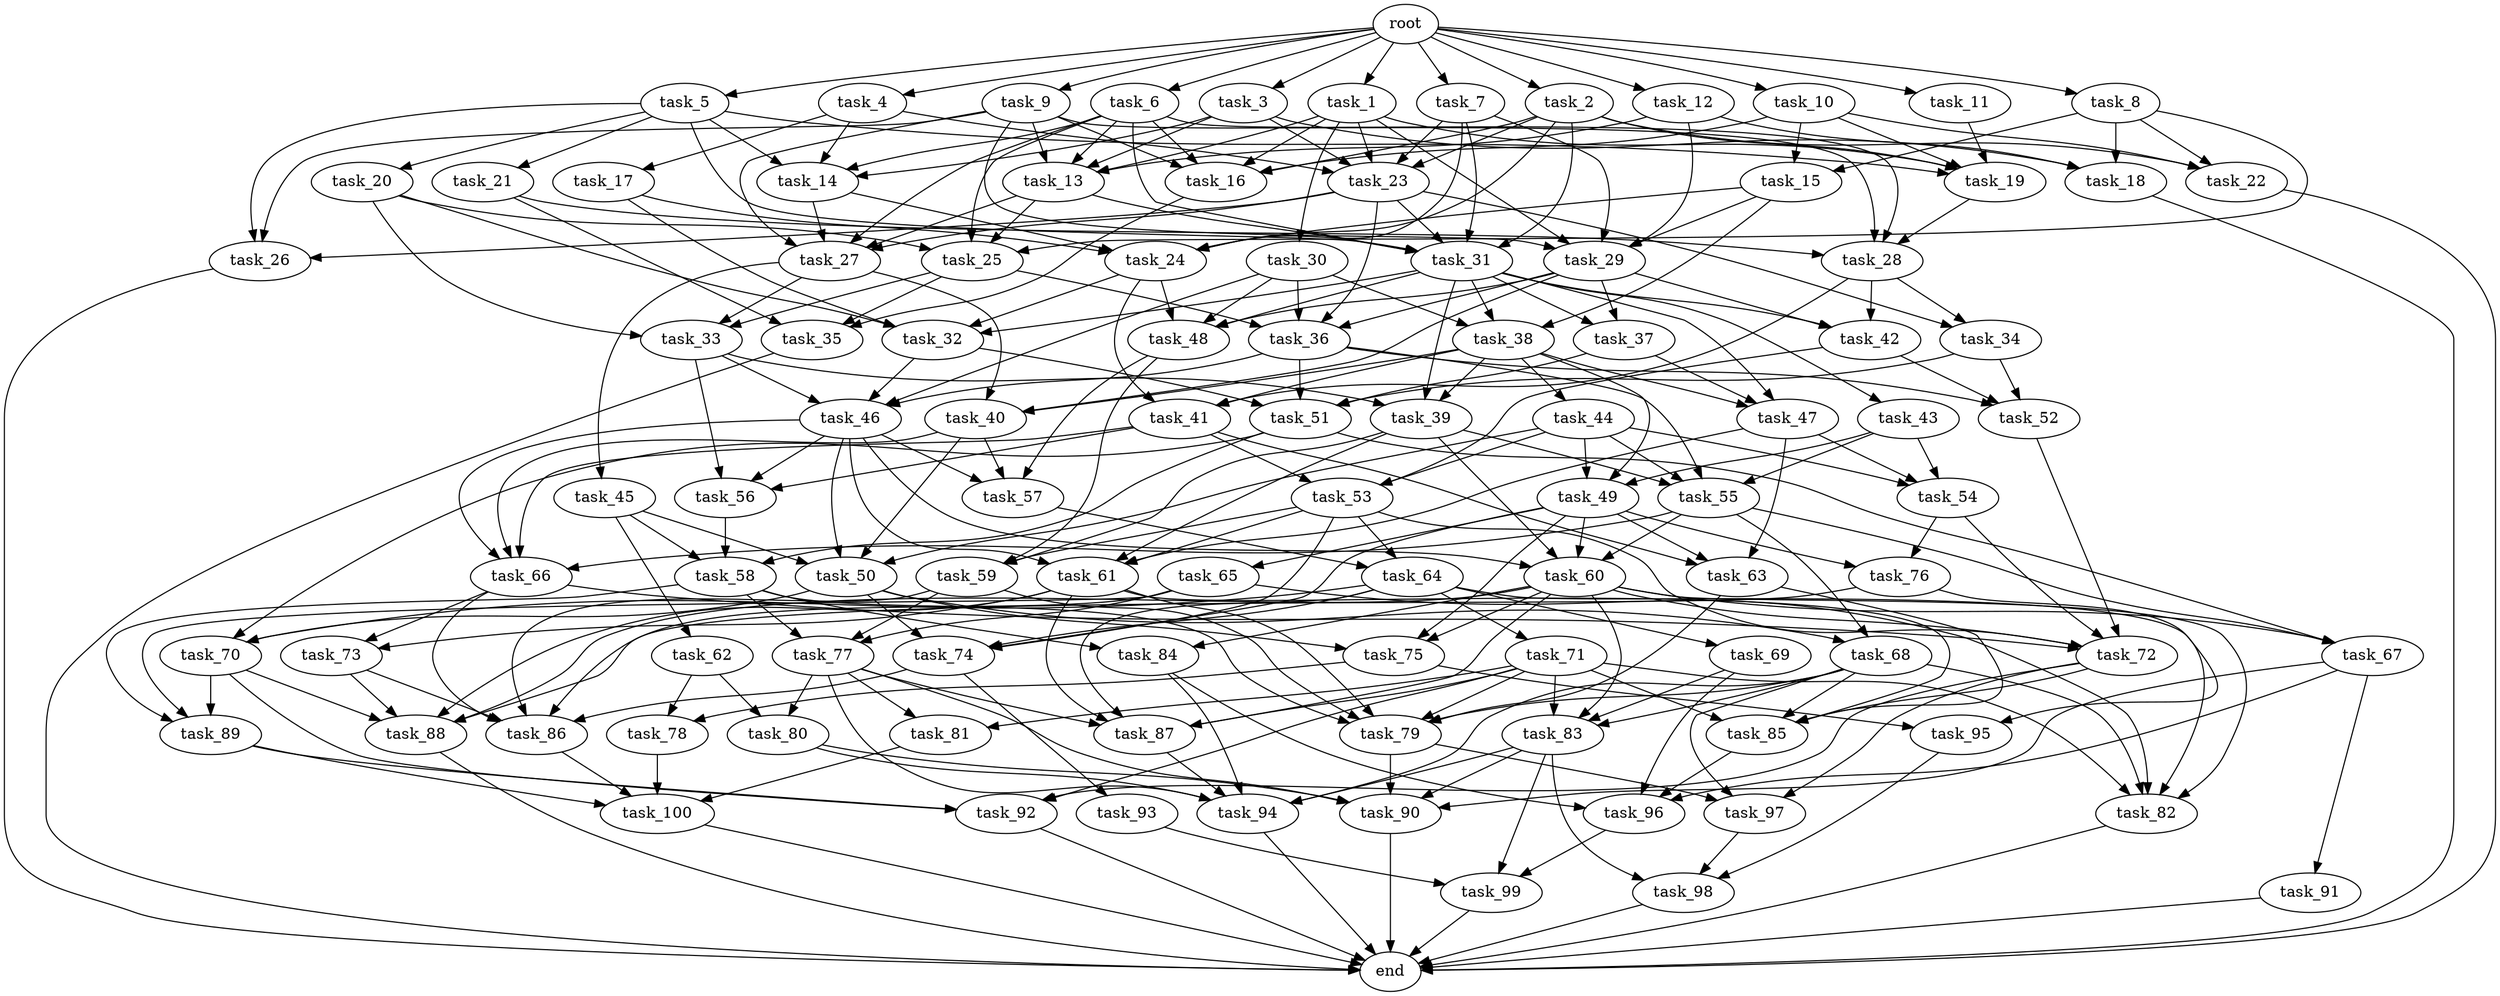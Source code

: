digraph G {
  task_68 [size="4.476180e+11"];
  task_92 [size="1.993719e+11"];
  task_59 [size="8.848187e+11"];
  task_35 [size="8.412101e+11"];
  task_28 [size="2.714855e+11"];
  task_44 [size="3.795632e+11"];
  task_36 [size="1.104647e+11"];
  task_24 [size="8.115058e+11"];
  task_55 [size="6.832679e+11"];
  task_47 [size="3.147349e+11"];
  task_94 [size="4.754585e+11"];
  task_88 [size="4.896079e+11"];
  task_22 [size="1.747343e+11"];
  task_38 [size="9.505687e+11"];
  task_2 [size="6.151439e+11"];
  task_65 [size="5.015803e+11"];
  task_63 [size="9.280329e+11"];
  task_53 [size="8.991856e+11"];
  task_26 [size="4.538661e+11"];
  root [size="0.000000e+00"];
  task_85 [size="5.322420e+11"];
  task_66 [size="9.864154e+11"];
  task_9 [size="4.657814e+11"];
  task_41 [size="6.678395e+11"];
  task_4 [size="1.748274e+11"];
  task_19 [size="9.708734e+11"];
  task_50 [size="1.693975e+11"];
  task_48 [size="8.446414e+11"];
  task_31 [size="4.160192e+11"];
  task_77 [size="6.341174e+11"];
  task_74 [size="7.724489e+11"];
  task_46 [size="6.372494e+11"];
  task_37 [size="7.978412e+11"];
  task_73 [size="3.446316e+11"];
  task_49 [size="6.279160e+11"];
  task_79 [size="2.470762e+11"];
  task_71 [size="1.164014e+11"];
  task_23 [size="7.401237e+10"];
  task_42 [size="9.730465e+11"];
  task_25 [size="7.945159e+11"];
  task_96 [size="7.262906e+11"];
  task_18 [size="6.234968e+11"];
  task_1 [size="7.194128e+11"];
  task_89 [size="1.537389e+11"];
  task_10 [size="2.725147e+11"];
  task_6 [size="1.866946e+11"];
  task_67 [size="7.240271e+11"];
  task_58 [size="8.389569e+11"];
  task_98 [size="4.971904e+11"];
  task_83 [size="6.700175e+11"];
  task_30 [size="4.281912e+11"];
  task_99 [size="2.687519e+11"];
  task_76 [size="6.917165e+11"];
  task_29 [size="5.524343e+11"];
  task_62 [size="6.864698e+11"];
  task_81 [size="2.222850e+11"];
  task_14 [size="3.899684e+10"];
  task_45 [size="4.293868e+11"];
  task_12 [size="2.600571e+11"];
  task_75 [size="6.257180e+11"];
  task_13 [size="6.554987e+11"];
  task_52 [size="6.652196e+11"];
  task_15 [size="3.886026e+11"];
  task_84 [size="6.716350e+11"];
  task_97 [size="2.359059e+11"];
  task_93 [size="6.729061e+11"];
  task_16 [size="7.133660e+11"];
  task_43 [size="5.538251e+11"];
  task_17 [size="6.889334e+11"];
  task_60 [size="9.576921e+11"];
  task_91 [size="2.282280e+11"];
  task_27 [size="7.123987e+11"];
  end [size="0.000000e+00"];
  task_34 [size="3.047223e+11"];
  task_57 [size="5.168114e+11"];
  task_3 [size="1.266959e+10"];
  task_39 [size="2.146815e+11"];
  task_56 [size="3.394555e+11"];
  task_21 [size="8.742955e+11"];
  task_90 [size="2.343679e+11"];
  task_32 [size="1.573699e+11"];
  task_20 [size="1.172677e+10"];
  task_64 [size="9.985023e+11"];
  task_7 [size="6.573816e+11"];
  task_8 [size="2.259076e+11"];
  task_51 [size="6.446896e+11"];
  task_86 [size="8.711661e+11"];
  task_72 [size="1.734944e+11"];
  task_40 [size="6.612185e+11"];
  task_80 [size="1.128502e+11"];
  task_82 [size="8.327799e+11"];
  task_5 [size="4.103288e+11"];
  task_78 [size="8.793282e+11"];
  task_95 [size="1.610383e+11"];
  task_87 [size="9.506247e+11"];
  task_61 [size="4.786269e+11"];
  task_70 [size="9.551216e+11"];
  task_54 [size="6.608405e+11"];
  task_11 [size="3.683612e+11"];
  task_100 [size="3.245659e+11"];
  task_69 [size="4.000013e+11"];
  task_33 [size="2.561405e+11"];

  task_68 -> task_97 [size="7.863530e+07"];
  task_68 -> task_94 [size="7.924308e+07"];
  task_68 -> task_79 [size="4.117937e+07"];
  task_68 -> task_82 [size="1.665560e+08"];
  task_68 -> task_83 [size="1.675044e+08"];
  task_68 -> task_85 [size="1.064484e+08"];
  task_92 -> end [size="1.000000e-12"];
  task_59 -> task_77 [size="2.113725e+08"];
  task_59 -> task_79 [size="4.117937e+07"];
  task_59 -> task_86 [size="1.742332e+08"];
  task_35 -> end [size="1.000000e-12"];
  task_28 -> task_34 [size="1.523611e+08"];
  task_28 -> task_41 [size="2.226132e+08"];
  task_28 -> task_42 [size="3.243488e+08"];
  task_44 -> task_49 [size="2.093053e+08"];
  task_44 -> task_54 [size="2.202802e+08"];
  task_44 -> task_55 [size="1.708170e+08"];
  task_44 -> task_50 [size="4.234936e+07"];
  task_44 -> task_53 [size="2.997285e+08"];
  task_36 -> task_51 [size="1.611724e+08"];
  task_36 -> task_52 [size="2.217399e+08"];
  task_36 -> task_55 [size="1.708170e+08"];
  task_36 -> task_46 [size="1.593124e+08"];
  task_24 -> task_32 [size="3.934246e+07"];
  task_24 -> task_48 [size="2.111604e+08"];
  task_24 -> task_41 [size="2.226132e+08"];
  task_55 -> task_66 [size="2.466038e+08"];
  task_55 -> task_68 [size="2.238090e+08"];
  task_55 -> task_67 [size="2.413424e+08"];
  task_55 -> task_60 [size="2.394230e+08"];
  task_47 -> task_54 [size="2.202802e+08"];
  task_47 -> task_63 [size="3.093443e+08"];
  task_47 -> task_61 [size="1.196567e+08"];
  task_94 -> end [size="1.000000e-12"];
  task_88 -> end [size="1.000000e-12"];
  task_22 -> end [size="1.000000e-12"];
  task_38 -> task_44 [size="3.795632e+08"];
  task_38 -> task_39 [size="7.156050e+07"];
  task_38 -> task_40 [size="2.204062e+08"];
  task_38 -> task_41 [size="2.226132e+08"];
  task_38 -> task_49 [size="2.093053e+08"];
  task_38 -> task_47 [size="1.049116e+08"];
  task_2 -> task_31 [size="6.933654e+07"];
  task_2 -> task_22 [size="5.824477e+07"];
  task_2 -> task_23 [size="1.480247e+07"];
  task_2 -> task_19 [size="1.941747e+08"];
  task_2 -> task_24 [size="1.623012e+08"];
  task_2 -> task_16 [size="1.426732e+08"];
  task_65 -> task_77 [size="2.113725e+08"];
  task_65 -> task_89 [size="5.124630e+07"];
  task_65 -> task_82 [size="1.665560e+08"];
  task_65 -> task_86 [size="1.742332e+08"];
  task_63 -> task_79 [size="4.117937e+07"];
  task_63 -> task_85 [size="1.064484e+08"];
  task_53 -> task_59 [size="2.949396e+08"];
  task_53 -> task_72 [size="3.469888e+07"];
  task_53 -> task_74 [size="1.931122e+08"];
  task_53 -> task_61 [size="1.196567e+08"];
  task_53 -> task_64 [size="4.992511e+08"];
  task_26 -> end [size="1.000000e-12"];
  root -> task_3 [size="1.000000e-12"];
  root -> task_9 [size="1.000000e-12"];
  root -> task_4 [size="1.000000e-12"];
  root -> task_2 [size="1.000000e-12"];
  root -> task_7 [size="1.000000e-12"];
  root -> task_8 [size="1.000000e-12"];
  root -> task_11 [size="1.000000e-12"];
  root -> task_1 [size="1.000000e-12"];
  root -> task_12 [size="1.000000e-12"];
  root -> task_10 [size="1.000000e-12"];
  root -> task_6 [size="1.000000e-12"];
  root -> task_5 [size="1.000000e-12"];
  task_85 -> task_96 [size="1.815726e+08"];
  task_66 -> task_86 [size="1.742332e+08"];
  task_66 -> task_72 [size="3.469888e+07"];
  task_66 -> task_73 [size="1.723158e+08"];
  task_9 -> task_26 [size="1.512887e+08"];
  task_9 -> task_27 [size="1.424797e+08"];
  task_9 -> task_28 [size="6.787137e+07"];
  task_9 -> task_13 [size="1.310997e+08"];
  task_9 -> task_16 [size="1.426732e+08"];
  task_9 -> task_29 [size="1.104869e+08"];
  task_41 -> task_56 [size="1.131518e+08"];
  task_41 -> task_63 [size="3.093443e+08"];
  task_41 -> task_66 [size="2.466038e+08"];
  task_41 -> task_53 [size="2.997285e+08"];
  task_4 -> task_17 [size="6.889334e+08"];
  task_4 -> task_23 [size="1.480247e+07"];
  task_4 -> task_14 [size="9.749209e+06"];
  task_19 -> task_28 [size="6.787137e+07"];
  task_50 -> task_70 [size="3.183739e+08"];
  task_50 -> task_68 [size="2.238090e+08"];
  task_50 -> task_75 [size="2.085727e+08"];
  task_50 -> task_74 [size="1.931122e+08"];
  task_48 -> task_59 [size="2.949396e+08"];
  task_48 -> task_57 [size="1.722705e+08"];
  task_31 -> task_39 [size="7.156050e+07"];
  task_31 -> task_48 [size="2.111604e+08"];
  task_31 -> task_37 [size="3.989206e+08"];
  task_31 -> task_47 [size="1.049116e+08"];
  task_31 -> task_42 [size="3.243488e+08"];
  task_31 -> task_32 [size="3.934246e+07"];
  task_31 -> task_38 [size="3.168562e+08"];
  task_31 -> task_43 [size="5.538251e+08"];
  task_77 -> task_80 [size="5.642508e+07"];
  task_77 -> task_87 [size="1.901249e+08"];
  task_77 -> task_81 [size="1.111425e+08"];
  task_77 -> task_90 [size="4.687358e+07"];
  task_77 -> task_94 [size="7.924308e+07"];
  task_74 -> task_86 [size="1.742332e+08"];
  task_74 -> task_93 [size="6.729061e+08"];
  task_46 -> task_56 [size="1.131518e+08"];
  task_46 -> task_66 [size="2.466038e+08"];
  task_46 -> task_50 [size="4.234936e+07"];
  task_46 -> task_61 [size="1.196567e+08"];
  task_46 -> task_60 [size="2.394230e+08"];
  task_46 -> task_57 [size="1.722705e+08"];
  task_37 -> task_51 [size="1.611724e+08"];
  task_37 -> task_47 [size="1.049116e+08"];
  task_73 -> task_88 [size="9.792159e+07"];
  task_73 -> task_86 [size="1.742332e+08"];
  task_49 -> task_65 [size="5.015803e+08"];
  task_49 -> task_63 [size="3.093443e+08"];
  task_49 -> task_60 [size="2.394230e+08"];
  task_49 -> task_74 [size="1.931122e+08"];
  task_49 -> task_75 [size="2.085727e+08"];
  task_49 -> task_76 [size="3.458582e+08"];
  task_79 -> task_97 [size="7.863530e+07"];
  task_79 -> task_90 [size="4.687358e+07"];
  task_71 -> task_87 [size="1.901249e+08"];
  task_71 -> task_81 [size="1.111425e+08"];
  task_71 -> task_92 [size="4.984298e+07"];
  task_71 -> task_79 [size="4.117937e+07"];
  task_71 -> task_82 [size="1.665560e+08"];
  task_71 -> task_83 [size="1.675044e+08"];
  task_71 -> task_85 [size="1.064484e+08"];
  task_23 -> task_27 [size="1.424797e+08"];
  task_23 -> task_26 [size="1.512887e+08"];
  task_23 -> task_36 [size="2.761617e+07"];
  task_23 -> task_31 [size="6.933654e+07"];
  task_23 -> task_34 [size="1.523611e+08"];
  task_42 -> task_52 [size="2.217399e+08"];
  task_42 -> task_53 [size="2.997285e+08"];
  task_25 -> task_33 [size="8.538018e+07"];
  task_25 -> task_36 [size="2.761617e+07"];
  task_25 -> task_35 [size="2.804034e+08"];
  task_96 -> task_99 [size="8.958397e+07"];
  task_18 -> end [size="1.000000e-12"];
  task_1 -> task_16 [size="1.426732e+08"];
  task_1 -> task_30 [size="4.281912e+08"];
  task_1 -> task_23 [size="1.480247e+07"];
  task_1 -> task_13 [size="1.310997e+08"];
  task_1 -> task_19 [size="1.941747e+08"];
  task_1 -> task_29 [size="1.104869e+08"];
  task_89 -> task_92 [size="4.984298e+07"];
  task_89 -> task_100 [size="8.114148e+07"];
  task_10 -> task_15 [size="1.943013e+08"];
  task_10 -> task_22 [size="5.824477e+07"];
  task_10 -> task_19 [size="1.941747e+08"];
  task_10 -> task_16 [size="1.426732e+08"];
  task_6 -> task_25 [size="1.986290e+08"];
  task_6 -> task_16 [size="1.426732e+08"];
  task_6 -> task_14 [size="9.749209e+06"];
  task_6 -> task_27 [size="1.424797e+08"];
  task_6 -> task_28 [size="6.787137e+07"];
  task_6 -> task_13 [size="1.310997e+08"];
  task_6 -> task_31 [size="6.933654e+07"];
  task_67 -> task_91 [size="2.282280e+08"];
  task_67 -> task_96 [size="1.815726e+08"];
  task_67 -> task_90 [size="4.687358e+07"];
  task_58 -> task_77 [size="2.113725e+08"];
  task_58 -> task_79 [size="4.117937e+07"];
  task_58 -> task_84 [size="3.358175e+08"];
  task_58 -> task_89 [size="5.124630e+07"];
  task_98 -> end [size="1.000000e-12"];
  task_83 -> task_98 [size="1.657301e+08"];
  task_83 -> task_99 [size="8.958397e+07"];
  task_83 -> task_90 [size="4.687358e+07"];
  task_83 -> task_94 [size="7.924308e+07"];
  task_30 -> task_38 [size="3.168562e+08"];
  task_30 -> task_48 [size="2.111604e+08"];
  task_30 -> task_36 [size="2.761617e+07"];
  task_30 -> task_46 [size="1.593124e+08"];
  task_99 -> end [size="1.000000e-12"];
  task_76 -> task_88 [size="9.792159e+07"];
  task_76 -> task_95 [size="8.051915e+07"];
  task_29 -> task_48 [size="2.111604e+08"];
  task_29 -> task_37 [size="3.989206e+08"];
  task_29 -> task_36 [size="2.761617e+07"];
  task_29 -> task_40 [size="2.204062e+08"];
  task_29 -> task_42 [size="3.243488e+08"];
  task_62 -> task_78 [size="4.396641e+08"];
  task_62 -> task_80 [size="5.642508e+07"];
  task_81 -> task_100 [size="8.114148e+07"];
  task_14 -> task_27 [size="1.424797e+08"];
  task_14 -> task_24 [size="1.623012e+08"];
  task_45 -> task_62 [size="6.864698e+08"];
  task_45 -> task_58 [size="2.796523e+08"];
  task_45 -> task_50 [size="4.234936e+07"];
  task_12 -> task_18 [size="2.078323e+08"];
  task_12 -> task_13 [size="1.310997e+08"];
  task_12 -> task_29 [size="1.104869e+08"];
  task_75 -> task_78 [size="4.396641e+08"];
  task_75 -> task_95 [size="8.051915e+07"];
  task_13 -> task_25 [size="1.986290e+08"];
  task_13 -> task_27 [size="1.424797e+08"];
  task_13 -> task_31 [size="6.933654e+07"];
  task_52 -> task_72 [size="3.469888e+07"];
  task_15 -> task_38 [size="3.168562e+08"];
  task_15 -> task_24 [size="1.623012e+08"];
  task_15 -> task_29 [size="1.104869e+08"];
  task_84 -> task_96 [size="1.815726e+08"];
  task_84 -> task_94 [size="7.924308e+07"];
  task_97 -> task_98 [size="1.657301e+08"];
  task_93 -> task_99 [size="8.958397e+07"];
  task_16 -> task_35 [size="2.804034e+08"];
  task_43 -> task_49 [size="2.093053e+08"];
  task_43 -> task_54 [size="2.202802e+08"];
  task_43 -> task_55 [size="1.708170e+08"];
  task_17 -> task_32 [size="3.934246e+07"];
  task_17 -> task_24 [size="1.623012e+08"];
  task_60 -> task_72 [size="3.469888e+07"];
  task_60 -> task_84 [size="3.358175e+08"];
  task_60 -> task_88 [size="9.792159e+07"];
  task_60 -> task_82 [size="1.665560e+08"];
  task_60 -> task_75 [size="2.085727e+08"];
  task_60 -> task_83 [size="1.675044e+08"];
  task_60 -> task_67 [size="2.413424e+08"];
  task_60 -> task_87 [size="1.901249e+08"];
  task_91 -> end [size="1.000000e-12"];
  task_27 -> task_45 [size="4.293868e+08"];
  task_27 -> task_40 [size="2.204062e+08"];
  task_27 -> task_33 [size="8.538018e+07"];
  task_34 -> task_51 [size="1.611724e+08"];
  task_34 -> task_52 [size="2.217399e+08"];
  task_57 -> task_64 [size="4.992511e+08"];
  task_3 -> task_14 [size="9.749209e+06"];
  task_3 -> task_23 [size="1.480247e+07"];
  task_3 -> task_13 [size="1.310997e+08"];
  task_3 -> task_18 [size="2.078323e+08"];
  task_39 -> task_59 [size="2.949396e+08"];
  task_39 -> task_55 [size="1.708170e+08"];
  task_39 -> task_61 [size="1.196567e+08"];
  task_39 -> task_60 [size="2.394230e+08"];
  task_56 -> task_58 [size="2.796523e+08"];
  task_21 -> task_28 [size="6.787137e+07"];
  task_21 -> task_35 [size="2.804034e+08"];
  task_90 -> end [size="1.000000e-12"];
  task_32 -> task_51 [size="1.611724e+08"];
  task_32 -> task_46 [size="1.593124e+08"];
  task_20 -> task_25 [size="1.986290e+08"];
  task_20 -> task_32 [size="3.934246e+07"];
  task_20 -> task_33 [size="8.538018e+07"];
  task_64 -> task_87 [size="1.901249e+08"];
  task_64 -> task_74 [size="1.931122e+08"];
  task_64 -> task_70 [size="3.183739e+08"];
  task_64 -> task_71 [size="1.164014e+08"];
  task_64 -> task_82 [size="1.665560e+08"];
  task_64 -> task_69 [size="4.000013e+08"];
  task_7 -> task_23 [size="1.480247e+07"];
  task_7 -> task_24 [size="1.623012e+08"];
  task_7 -> task_31 [size="6.933654e+07"];
  task_7 -> task_29 [size="1.104869e+08"];
  task_8 -> task_25 [size="1.986290e+08"];
  task_8 -> task_15 [size="1.943013e+08"];
  task_8 -> task_22 [size="5.824477e+07"];
  task_8 -> task_18 [size="2.078323e+08"];
  task_51 -> task_70 [size="3.183739e+08"];
  task_51 -> task_58 [size="2.796523e+08"];
  task_51 -> task_67 [size="2.413424e+08"];
  task_86 -> task_100 [size="8.114148e+07"];
  task_72 -> task_97 [size="7.863530e+07"];
  task_72 -> task_92 [size="4.984298e+07"];
  task_72 -> task_85 [size="1.064484e+08"];
  task_40 -> task_66 [size="2.466038e+08"];
  task_40 -> task_50 [size="4.234936e+07"];
  task_40 -> task_57 [size="1.722705e+08"];
  task_80 -> task_90 [size="4.687358e+07"];
  task_80 -> task_94 [size="7.924308e+07"];
  task_82 -> end [size="1.000000e-12"];
  task_5 -> task_26 [size="1.512887e+08"];
  task_5 -> task_21 [size="8.742955e+08"];
  task_5 -> task_19 [size="1.941747e+08"];
  task_5 -> task_20 [size="1.172677e+07"];
  task_5 -> task_14 [size="9.749209e+06"];
  task_5 -> task_31 [size="6.933654e+07"];
  task_78 -> task_100 [size="8.114148e+07"];
  task_95 -> task_98 [size="1.657301e+08"];
  task_87 -> task_94 [size="7.924308e+07"];
  task_61 -> task_85 [size="1.064484e+08"];
  task_61 -> task_79 [size="4.117937e+07"];
  task_61 -> task_87 [size="1.901249e+08"];
  task_61 -> task_73 [size="1.723158e+08"];
  task_61 -> task_88 [size="9.792159e+07"];
  task_70 -> task_88 [size="9.792159e+07"];
  task_70 -> task_92 [size="4.984298e+07"];
  task_70 -> task_89 [size="5.124630e+07"];
  task_54 -> task_72 [size="3.469888e+07"];
  task_54 -> task_76 [size="3.458582e+08"];
  task_11 -> task_19 [size="1.941747e+08"];
  task_100 -> end [size="1.000000e-12"];
  task_69 -> task_83 [size="1.675044e+08"];
  task_69 -> task_96 [size="1.815726e+08"];
  task_33 -> task_39 [size="7.156050e+07"];
  task_33 -> task_56 [size="1.131518e+08"];
  task_33 -> task_46 [size="1.593124e+08"];
}
